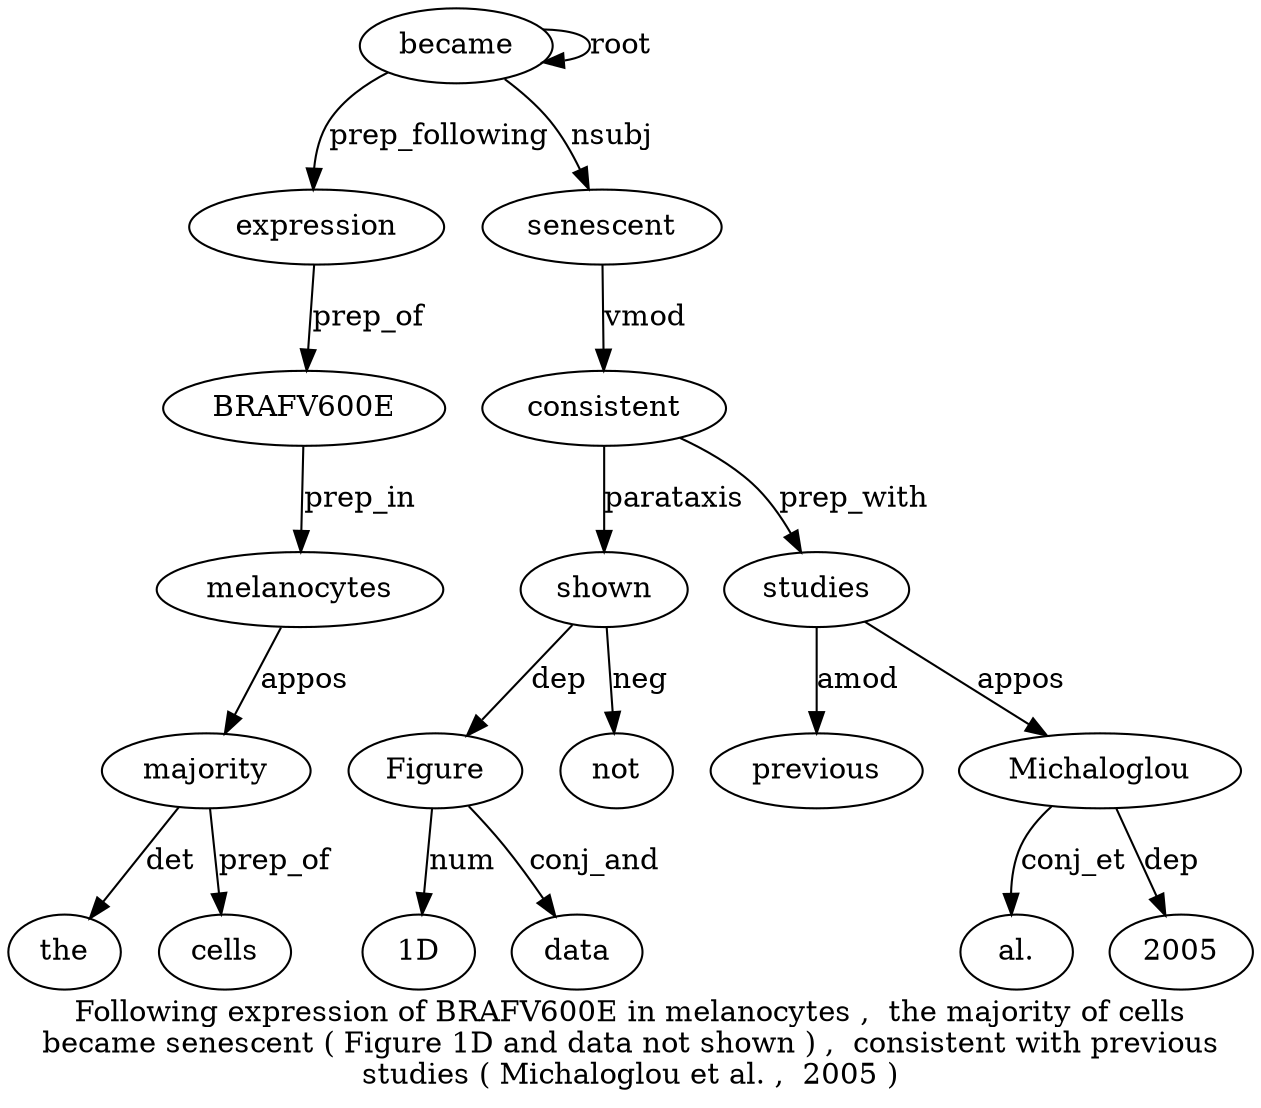 digraph "Following expression of BRAFV600E in melanocytes ,  the majority of cells became senescent ( Figure 1D and data not shown ) ,  consistent with previous studies ( Michaloglou et al. ,  2005 )" {
label="Following expression of BRAFV600E in melanocytes ,  the majority of cells
became senescent ( Figure 1D and data not shown ) ,  consistent with previous
studies ( Michaloglou et al. ,  2005 )";
became12 [style=filled, fillcolor=white, label=became];
expression2 [style=filled, fillcolor=white, label=expression];
became12 -> expression2  [label=prep_following];
BRAFV600E4 [style=filled, fillcolor=white, label=BRAFV600E];
expression2 -> BRAFV600E4  [label=prep_of];
melanocytes6 [style=filled, fillcolor=white, label=melanocytes];
BRAFV600E4 -> melanocytes6  [label=prep_in];
majority9 [style=filled, fillcolor=white, label=majority];
the8 [style=filled, fillcolor=white, label=the];
majority9 -> the8  [label=det];
melanocytes6 -> majority9  [label=appos];
cells11 [style=filled, fillcolor=white, label=cells];
majority9 -> cells11  [label=prep_of];
became12 -> became12  [label=root];
senescent13 [style=filled, fillcolor=white, label=senescent];
became12 -> senescent13  [label=nsubj];
shown20 [style=filled, fillcolor=white, label=shown];
Figure15 [style=filled, fillcolor=white, label=Figure];
shown20 -> Figure15  [label=dep];
"1D16" [style=filled, fillcolor=white, label="1D"];
Figure15 -> "1D16"  [label=num];
data18 [style=filled, fillcolor=white, label=data];
Figure15 -> data18  [label=conj_and];
not19 [style=filled, fillcolor=white, label=not];
shown20 -> not19  [label=neg];
consistent23 [style=filled, fillcolor=white, label=consistent];
consistent23 -> shown20  [label=parataxis];
senescent13 -> consistent23  [label=vmod];
studies26 [style=filled, fillcolor=white, label=studies];
previous25 [style=filled, fillcolor=white, label=previous];
studies26 -> previous25  [label=amod];
consistent23 -> studies26  [label=prep_with];
Michaloglou28 [style=filled, fillcolor=white, label=Michaloglou];
studies26 -> Michaloglou28  [label=appos];
"al.30" [style=filled, fillcolor=white, label="al."];
Michaloglou28 -> "al.30"  [label=conj_et];
20053 [style=filled, fillcolor=white, label=2005];
Michaloglou28 -> 20053  [label=dep];
}
